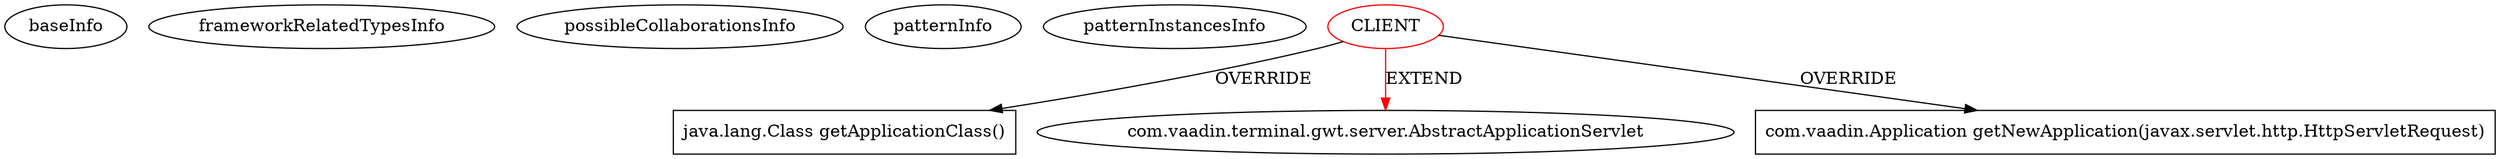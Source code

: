 digraph {
baseInfo[graphId=2010,category="pattern",isAnonymous=false,possibleRelation=false]
frameworkRelatedTypesInfo[0="com.vaadin.terminal.gwt.server.AbstractApplicationServlet"]
possibleCollaborationsInfo[]
patternInfo[frequency=2.0,patternRootClient=0]
patternInstancesInfo[0="ctranxuan-o-vaadin~/ctranxuan-o-vaadin/o-vaadin-master/vaadin-modules-dm-sample/vaadin-modules-dm-app/src/main/java/org/ws13/vaadin/osgi/dm/app/SpringApplicationServlet.java~SpringApplicationServlet~1117",1="krot-s-vaadin~/krot-s-vaadin/vaadin-master/src/main/java/com/pls/ui/guice/GuiceApplicationServlet.java~GuiceApplicationServlet~3444"]
2[label="java.lang.Class getApplicationClass()",vertexType="OVERRIDING_METHOD_DECLARATION",isFrameworkType=false,shape=box]
0[label="CLIENT",vertexType="ROOT_CLIENT_CLASS_DECLARATION",isFrameworkType=false,color=red]
1[label="com.vaadin.terminal.gwt.server.AbstractApplicationServlet",vertexType="FRAMEWORK_CLASS_TYPE",isFrameworkType=false]
3[label="com.vaadin.Application getNewApplication(javax.servlet.http.HttpServletRequest)",vertexType="OVERRIDING_METHOD_DECLARATION",isFrameworkType=false,shape=box]
0->1[label="EXTEND",color=red]
0->2[label="OVERRIDE"]
0->3[label="OVERRIDE"]
}
